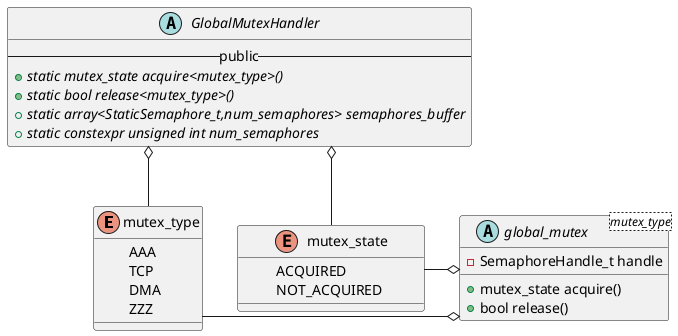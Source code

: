 @startuml
skinparam linetype ortho

enum mutex_type{
    \tAAA
    \tTCP
    \tDMA
    \tZZZ
}
enum mutex_state{
    \t ACQUIRED
    \t NOT_ACQUIRED\t\t
}

abstract GlobalMutexHandler{
   --public--
    +{abstract}static mutex_state acquire<mutex_type>()
    +{abstract}static bool release<mutex_type>()
    +{abstract}static array<StaticSemaphore_t,num_semaphores> semaphores_buffer
    +{abstract}static constexpr unsigned int num_semaphores
}

abstract global_mutex<mutex_type>{ 
    +mutex_state acquire()
    +bool release()
    -SemaphoreHandle_t handle
    
}
mutex_type -o global_mutex
mutex_state -o global_mutex
mutex_state -up-o GlobalMutexHandler
mutex_type -up-o GlobalMutexHandler


@enduml
